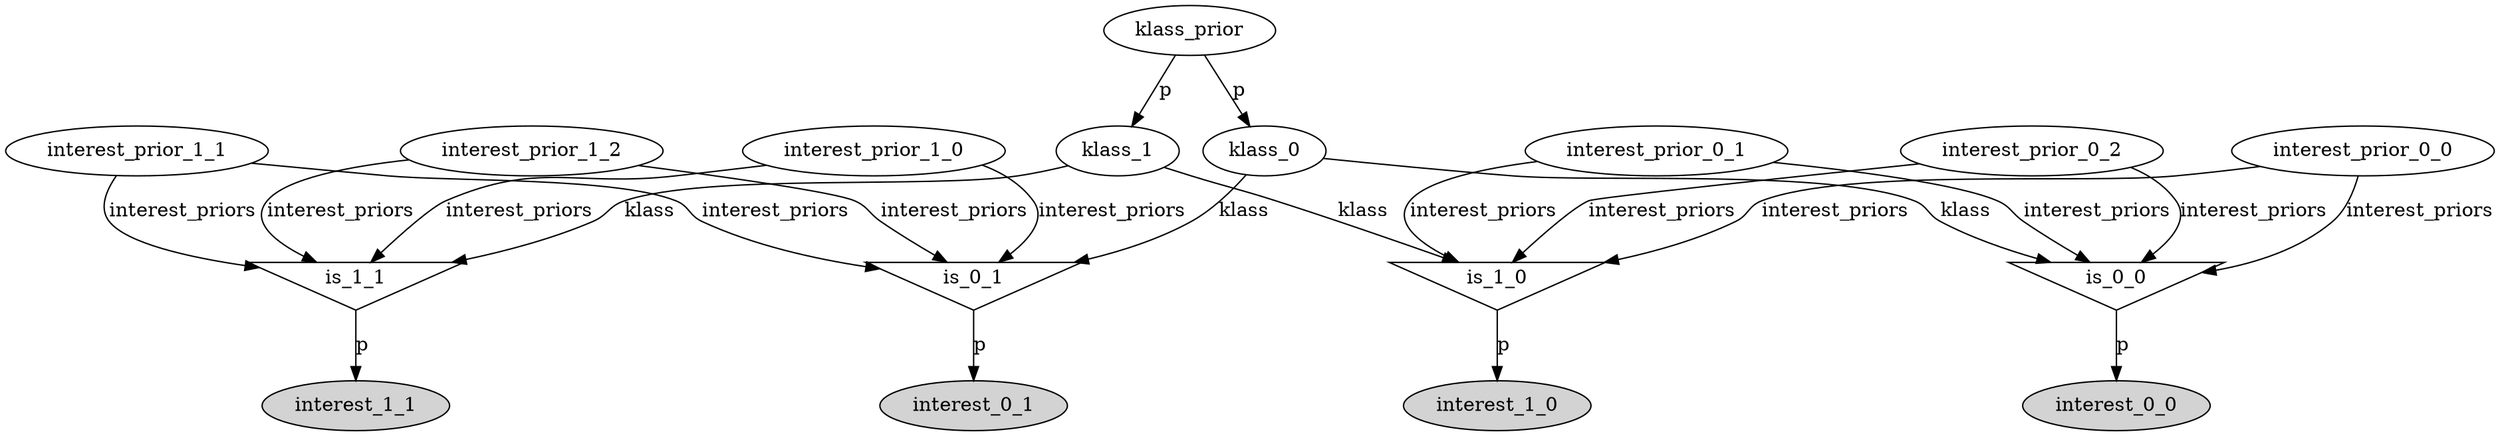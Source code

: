 digraph G {
interest_1_1 [style=filled];
is_1_1 [shape=invtriangle];
is_1_1 -> interest_1_1  [label=p];
klass_1;
klass_1 -> is_1_1  [label=klass];
klass_prior;
klass_prior -> klass_1  [label=p];
interest_prior_1_0;
interest_prior_1_0 -> is_1_1  [label=interest_priors];
interest_prior_1_1;
interest_prior_1_1 -> is_1_1  [label=interest_priors];
interest_prior_1_2;
interest_prior_1_2 -> is_1_1  [label=interest_priors];
is_0_1 [shape=invtriangle];
klass_0;
klass_0 -> is_0_1  [label=klass];
klass_prior -> klass_0  [label=p];
interest_prior_1_0 -> is_0_1  [label=interest_priors];
interest_prior_1_1 -> is_0_1  [label=interest_priors];
interest_prior_1_2 -> is_0_1  [label=interest_priors];
interest_prior_0_2;
interest_prior_0_0;
interest_1_0 [style=filled];
is_1_0 [shape=invtriangle];
is_1_0 -> interest_1_0  [label=p];
klass_1 -> is_1_0  [label=klass];
interest_prior_0_0 -> is_1_0  [label=interest_priors];
interest_prior_0_1;
interest_prior_0_1 -> is_1_0  [label=interest_priors];
interest_prior_0_2 -> is_1_0  [label=interest_priors];
interest_0_0 [style=filled];
is_0_0 [shape=invtriangle];
is_0_0 -> interest_0_0  [label=p];
klass_0 -> is_0_0  [label=klass];
interest_prior_0_0 -> is_0_0  [label=interest_priors];
interest_prior_0_1 -> is_0_0  [label=interest_priors];
interest_prior_0_2 -> is_0_0  [label=interest_priors];
interest_0_1 [style=filled];
is_0_1 -> interest_0_1  [label=p];
}
